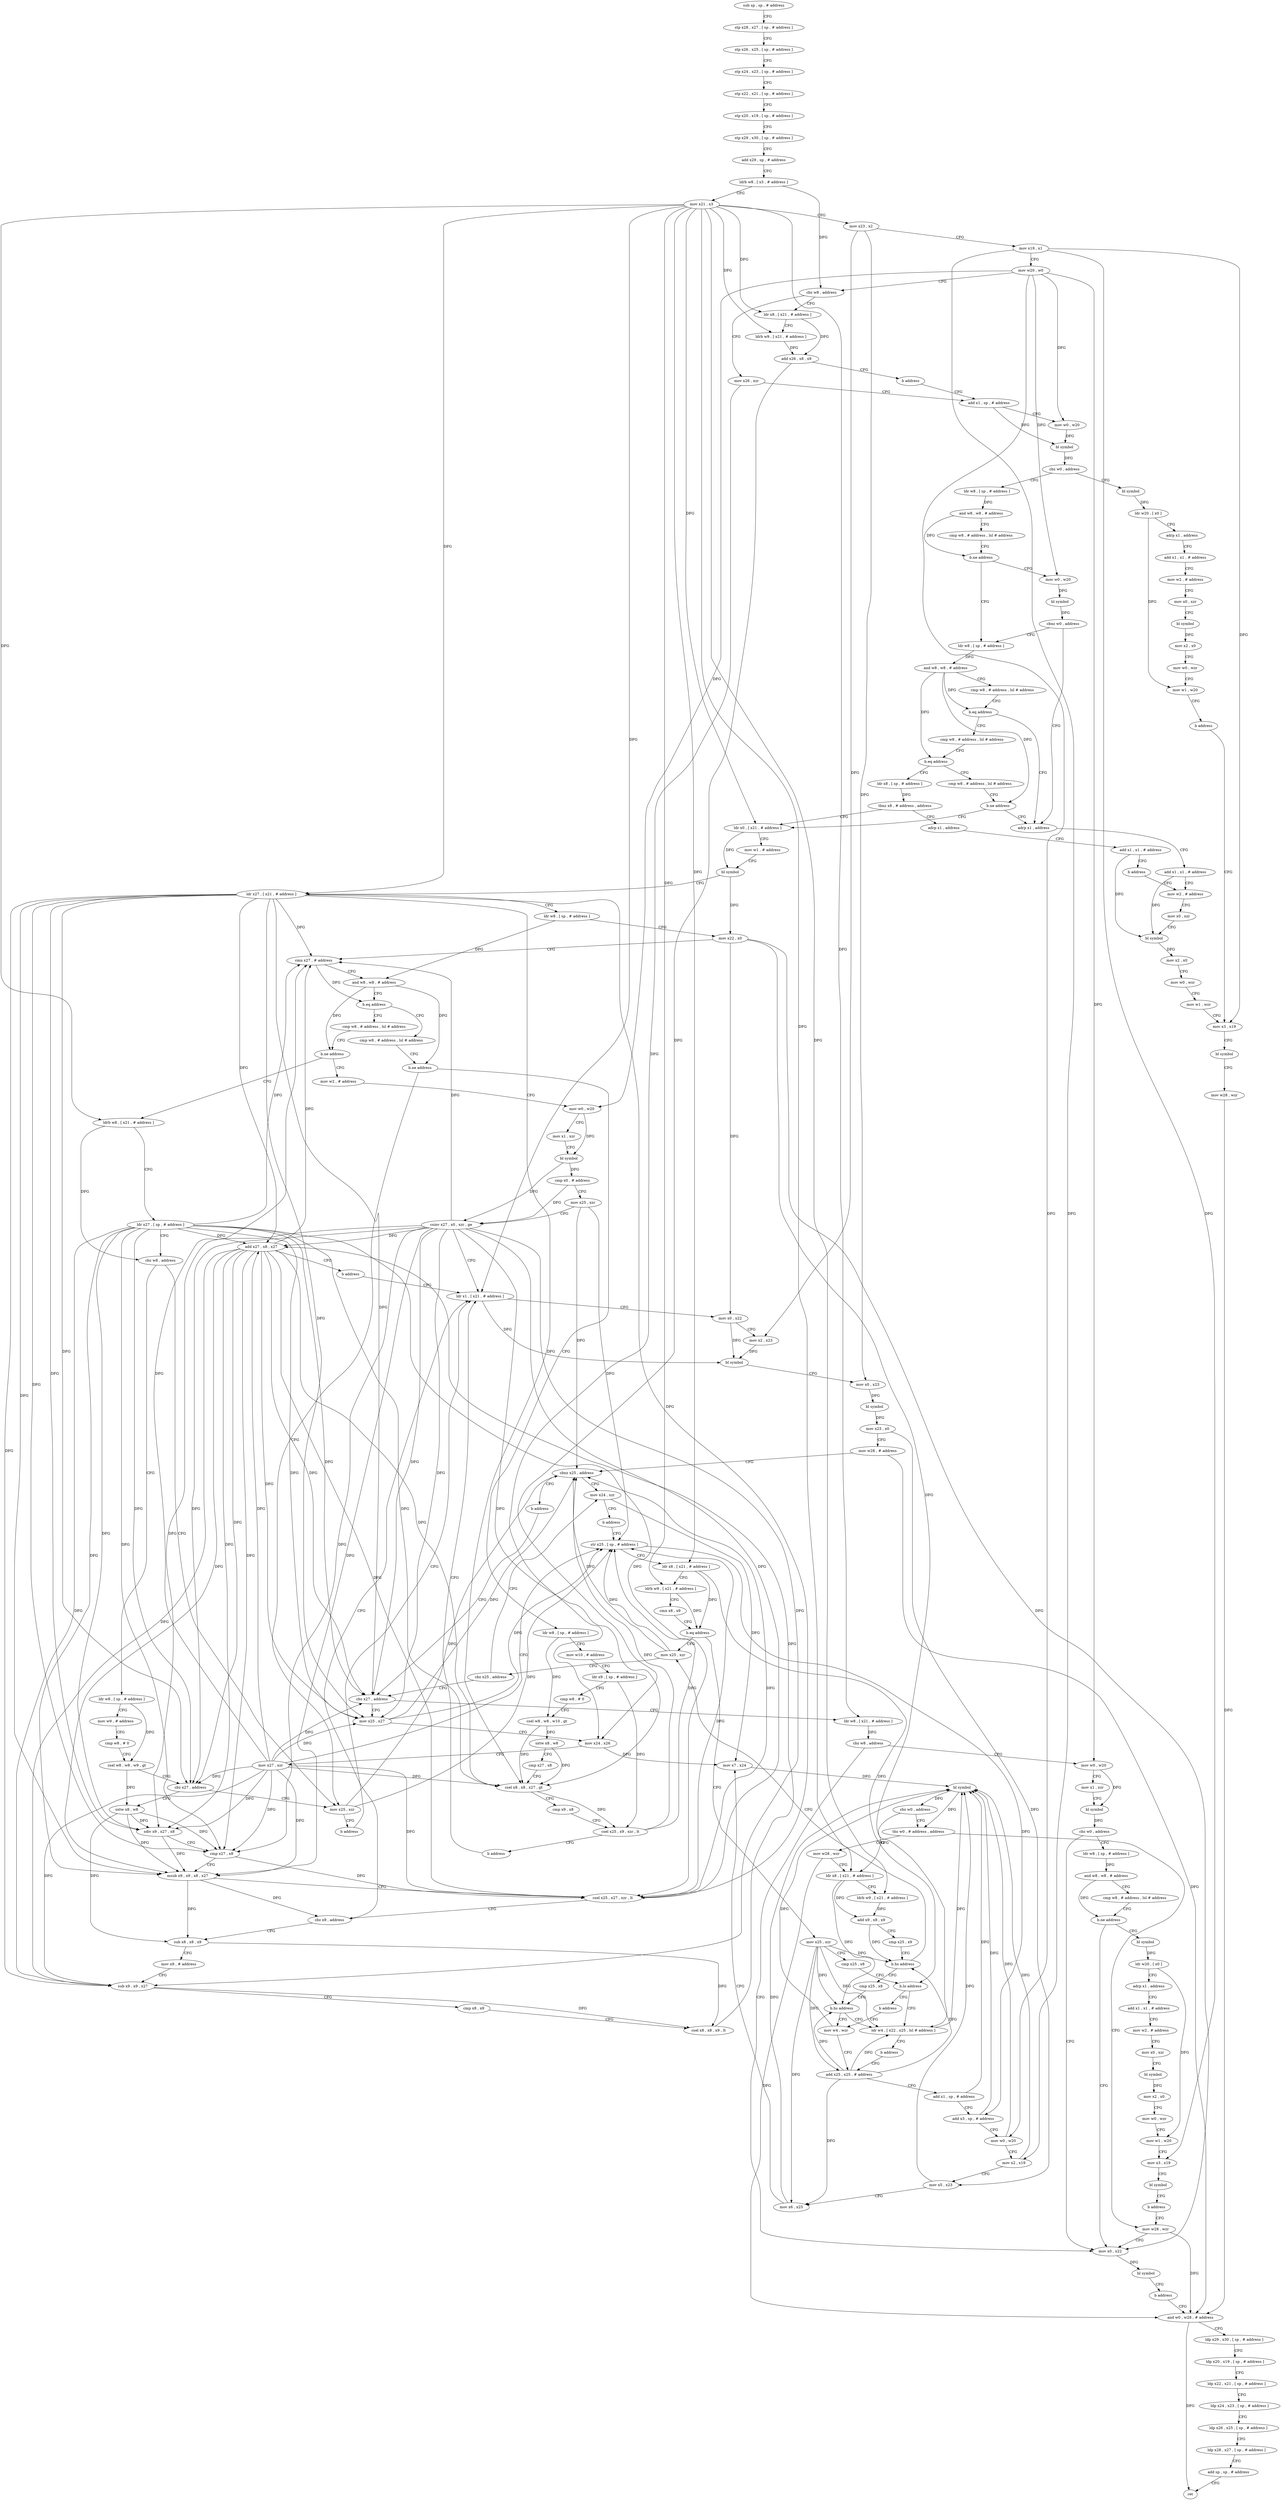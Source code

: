 digraph "func" {
"4204228" [label = "sub sp , sp , # address" ]
"4204232" [label = "stp x28 , x27 , [ sp , # address ]" ]
"4204236" [label = "stp x26 , x25 , [ sp , # address ]" ]
"4204240" [label = "stp x24 , x23 , [ sp , # address ]" ]
"4204244" [label = "stp x22 , x21 , [ sp , # address ]" ]
"4204248" [label = "stp x20 , x19 , [ sp , # address ]" ]
"4204252" [label = "stp x29 , x30 , [ sp , # address ]" ]
"4204256" [label = "add x29 , sp , # address" ]
"4204260" [label = "ldrb w8 , [ x3 , # address ]" ]
"4204264" [label = "mov x21 , x3" ]
"4204268" [label = "mov x23 , x2" ]
"4204272" [label = "mov x19 , x1" ]
"4204276" [label = "mov w20 , w0" ]
"4204280" [label = "cbz w8 , address" ]
"4204300" [label = "mov x26 , xzr" ]
"4204284" [label = "ldr x8 , [ x21 , # address ]" ]
"4204304" [label = "add x1 , sp , # address" ]
"4204288" [label = "ldrb w9 , [ x21 , # address ]" ]
"4204292" [label = "add x26 , x8 , x9" ]
"4204296" [label = "b address" ]
"4204364" [label = "ldr w8 , [ sp , # address ]" ]
"4204368" [label = "and w8 , w8 , # address" ]
"4204372" [label = "cmp w8 , # address , lsl # address" ]
"4204376" [label = "b.ne address" ]
"4204392" [label = "ldr w8 , [ sp , # address ]" ]
"4204380" [label = "mov w0 , w20" ]
"4204320" [label = "bl symbol" ]
"4204324" [label = "ldr w20 , [ x0 ]" ]
"4204328" [label = "adrp x1 , address" ]
"4204332" [label = "add x1 , x1 , # address" ]
"4204336" [label = "mov w2 , # address" ]
"4204340" [label = "mov x0 , xzr" ]
"4204344" [label = "bl symbol" ]
"4204348" [label = "mov x2 , x0" ]
"4204352" [label = "mov w0 , wzr" ]
"4204356" [label = "mov w1 , w20" ]
"4204360" [label = "b address" ]
"4204456" [label = "mov x3 , x19" ]
"4204308" [label = "mov w0 , w20" ]
"4204312" [label = "bl symbol" ]
"4204316" [label = "cbz w0 , address" ]
"4204396" [label = "and w8 , w8 , # address" ]
"4204400" [label = "cmp w8 , # address , lsl # address" ]
"4204404" [label = "b.eq address" ]
"4204424" [label = "adrp x1 , address" ]
"4204408" [label = "cmp w8 , # address , lsl # address" ]
"4204384" [label = "bl symbol" ]
"4204388" [label = "cbnz w0 , address" ]
"4204460" [label = "bl symbol" ]
"4204464" [label = "mov w28 , wzr" ]
"4204468" [label = "and w0 , w28 , # address" ]
"4204428" [label = "add x1 , x1 , # address" ]
"4204432" [label = "mov w2 , # address" ]
"4204412" [label = "b.eq address" ]
"4204504" [label = "ldr x8 , [ sp , # address ]" ]
"4204416" [label = "cmp w8 , # address , lsl # address" ]
"4204508" [label = "tbnz x8 , # address , address" ]
"4204628" [label = "adrp x1 , address" ]
"4204512" [label = "ldr x0 , [ x21 , # address ]" ]
"4204420" [label = "b.ne address" ]
"4204632" [label = "add x1 , x1 , # address" ]
"4204636" [label = "b address" ]
"4204516" [label = "mov w1 , # address" ]
"4204520" [label = "bl symbol" ]
"4204524" [label = "ldr x27 , [ x21 , # address ]" ]
"4204528" [label = "ldr w8 , [ sp , # address ]" ]
"4204532" [label = "mov x22 , x0" ]
"4204536" [label = "cmn x27 , # address" ]
"4204540" [label = "and w8 , w8 , # address" ]
"4204544" [label = "b.eq address" ]
"4204600" [label = "cmp w8 , # address , lsl # address" ]
"4204548" [label = "cmp w8 , # address , lsl # address" ]
"4204436" [label = "mov x0 , xzr" ]
"4204440" [label = "bl symbol" ]
"4204444" [label = "mov x2 , x0" ]
"4204448" [label = "mov w0 , wzr" ]
"4204452" [label = "mov w1 , wzr" ]
"4204604" [label = "b.ne address" ]
"4204640" [label = "mov w2 , # address" ]
"4204608" [label = "ldrb w8 , [ x21 , # address ]" ]
"4204552" [label = "b.ne address" ]
"4204620" [label = "mov x25 , xzr" ]
"4204556" [label = "ldr w8 , [ sp , # address ]" ]
"4204644" [label = "mov w0 , w20" ]
"4204648" [label = "mov x1 , xzr" ]
"4204652" [label = "bl symbol" ]
"4204656" [label = "cmp x0 , # address" ]
"4204660" [label = "mov x25 , xzr" ]
"4204664" [label = "csinv x27 , x0 , xzr , ge" ]
"4204668" [label = "ldr x1 , [ x21 , # address ]" ]
"4204612" [label = "ldr x27 , [ sp , # address ]" ]
"4204616" [label = "cbz w8 , address" ]
"4204880" [label = "ldr w8 , [ sp , # address ]" ]
"4204624" [label = "b address" ]
"4204560" [label = "mov w10 , # address" ]
"4204564" [label = "ldr x9 , [ sp , # address ]" ]
"4204568" [label = "cmp w8 , # 0" ]
"4204572" [label = "csel w8 , w8 , w10 , gt" ]
"4204576" [label = "sxtw x8 , w8" ]
"4204580" [label = "cmp x27 , x8" ]
"4204584" [label = "csel x8 , x8 , x27 , gt" ]
"4204588" [label = "cmp x9 , x8" ]
"4204592" [label = "csel x25 , x9 , xzr , lt" ]
"4204596" [label = "b address" ]
"4204716" [label = "mov x24 , xzr" ]
"4204720" [label = "b address" ]
"4204740" [label = "str x25 , [ sp , # address ]" ]
"4204704" [label = "b address" ]
"4204724" [label = "cbz x27 , address" ]
"4204884" [label = "mov w9 , # address" ]
"4204888" [label = "cmp w8 , # 0" ]
"4204892" [label = "csel w8 , w8 , w9 , gt" ]
"4204896" [label = "cbz x27 , address" ]
"4204900" [label = "sxtw x8 , w8" ]
"4204672" [label = "mov x0 , x22" ]
"4204676" [label = "mov x2 , x23" ]
"4204680" [label = "bl symbol" ]
"4204684" [label = "mov x0 , x23" ]
"4204688" [label = "bl symbol" ]
"4204692" [label = "mov x23 , x0" ]
"4204696" [label = "mov w28 , # address" ]
"4204700" [label = "cbnz x25 , address" ]
"4204744" [label = "ldr x8 , [ x21 , # address ]" ]
"4204748" [label = "ldrb w9 , [ x21 , # address ]" ]
"4204752" [label = "cmn x8 , x9" ]
"4204756" [label = "b.eq address" ]
"4204708" [label = "mov x25 , xzr" ]
"4204760" [label = "mov x25 , xzr" ]
"4204952" [label = "ldr w8 , [ x21 , # address ]" ]
"4204728" [label = "mov x25 , x27" ]
"4204904" [label = "sdiv x9 , x27 , x8" ]
"4204908" [label = "cmp x27 , x8" ]
"4204912" [label = "msub x9 , x9 , x8 , x27" ]
"4204916" [label = "csel x25 , x27 , xzr , lt" ]
"4204920" [label = "cbz x9 , address" ]
"4204924" [label = "sub x8 , x8 , x9" ]
"4204712" [label = "cbz x25 , address" ]
"4204764" [label = "cmp x25 , x8" ]
"4204768" [label = "b.lo address" ]
"4204808" [label = "ldr w4 , [ x22 , x25 , lsl # address ]" ]
"4204772" [label = "b address" ]
"4204956" [label = "cbz w8 , address" ]
"4204868" [label = "mov x0 , x22" ]
"4204960" [label = "mov w0 , w20" ]
"4204732" [label = "mov x24 , x26" ]
"4204736" [label = "mov x27 , xzr" ]
"4204928" [label = "mov x9 , # address" ]
"4204932" [label = "sub x9 , x9 , x27" ]
"4204936" [label = "cmp x8 , x9" ]
"4204940" [label = "csel x8 , x8 , x9 , lt" ]
"4204944" [label = "add x27 , x8 , x27" ]
"4204948" [label = "b address" ]
"4204812" [label = "b address" ]
"4204820" [label = "add x25 , x25 , # address" ]
"4204816" [label = "mov w4 , wzr" ]
"4204872" [label = "bl symbol" ]
"4204876" [label = "b address" ]
"4204964" [label = "mov x1 , xzr" ]
"4204968" [label = "bl symbol" ]
"4204972" [label = "cbz w0 , address" ]
"4204976" [label = "ldr w8 , [ sp , # address ]" ]
"4204824" [label = "add x1 , sp , # address" ]
"4204828" [label = "add x3 , sp , # address" ]
"4204832" [label = "mov w0 , w20" ]
"4204836" [label = "mov x2 , x19" ]
"4204840" [label = "mov x5 , x23" ]
"4204844" [label = "mov x6 , x25" ]
"4204848" [label = "mov x7 , x24" ]
"4204852" [label = "bl symbol" ]
"4204856" [label = "cbz w0 , address" ]
"4204780" [label = "ldr x8 , [ x21 , # address ]" ]
"4204860" [label = "tbz w0 , # address , address" ]
"4204472" [label = "ldp x29 , x30 , [ sp , # address ]" ]
"4204476" [label = "ldp x20 , x19 , [ sp , # address ]" ]
"4204480" [label = "ldp x22 , x21 , [ sp , # address ]" ]
"4204484" [label = "ldp x24 , x23 , [ sp , # address ]" ]
"4204488" [label = "ldp x26 , x25 , [ sp , # address ]" ]
"4204492" [label = "ldp x28 , x27 , [ sp , # address ]" ]
"4204496" [label = "add sp , sp , # address" ]
"4204500" [label = "ret" ]
"4204980" [label = "and w8 , w8 , # address" ]
"4204984" [label = "cmp w8 , # address , lsl # address" ]
"4204988" [label = "b.ne address" ]
"4204992" [label = "bl symbol" ]
"4204784" [label = "ldrb w9 , [ x21 , # address ]" ]
"4204788" [label = "add x9 , x8 , x9" ]
"4204792" [label = "cmp x25 , x9" ]
"4204796" [label = "b.hs address" ]
"4204800" [label = "cmp x25 , x8" ]
"4204776" [label = "mov w28 , wzr" ]
"4204864" [label = "mov w28 , wzr" ]
"4204996" [label = "ldr w20 , [ x0 ]" ]
"4205000" [label = "adrp x1 , address" ]
"4205004" [label = "add x1 , x1 , # address" ]
"4205008" [label = "mov w2 , # address" ]
"4205012" [label = "mov x0 , xzr" ]
"4205016" [label = "bl symbol" ]
"4205020" [label = "mov x2 , x0" ]
"4205024" [label = "mov w0 , wzr" ]
"4205028" [label = "mov w1 , w20" ]
"4205032" [label = "mov x3 , x19" ]
"4205036" [label = "bl symbol" ]
"4205040" [label = "b address" ]
"4204804" [label = "b.hs address" ]
"4204228" -> "4204232" [ label = "CFG" ]
"4204232" -> "4204236" [ label = "CFG" ]
"4204236" -> "4204240" [ label = "CFG" ]
"4204240" -> "4204244" [ label = "CFG" ]
"4204244" -> "4204248" [ label = "CFG" ]
"4204248" -> "4204252" [ label = "CFG" ]
"4204252" -> "4204256" [ label = "CFG" ]
"4204256" -> "4204260" [ label = "CFG" ]
"4204260" -> "4204264" [ label = "CFG" ]
"4204260" -> "4204280" [ label = "DFG" ]
"4204264" -> "4204268" [ label = "CFG" ]
"4204264" -> "4204284" [ label = "DFG" ]
"4204264" -> "4204288" [ label = "DFG" ]
"4204264" -> "4204512" [ label = "DFG" ]
"4204264" -> "4204524" [ label = "DFG" ]
"4204264" -> "4204608" [ label = "DFG" ]
"4204264" -> "4204668" [ label = "DFG" ]
"4204264" -> "4204744" [ label = "DFG" ]
"4204264" -> "4204748" [ label = "DFG" ]
"4204264" -> "4204952" [ label = "DFG" ]
"4204264" -> "4204780" [ label = "DFG" ]
"4204264" -> "4204784" [ label = "DFG" ]
"4204268" -> "4204272" [ label = "CFG" ]
"4204268" -> "4204676" [ label = "DFG" ]
"4204268" -> "4204684" [ label = "DFG" ]
"4204272" -> "4204276" [ label = "CFG" ]
"4204272" -> "4204456" [ label = "DFG" ]
"4204272" -> "4204836" [ label = "DFG" ]
"4204272" -> "4205032" [ label = "DFG" ]
"4204276" -> "4204280" [ label = "CFG" ]
"4204276" -> "4204308" [ label = "DFG" ]
"4204276" -> "4204380" [ label = "DFG" ]
"4204276" -> "4204644" [ label = "DFG" ]
"4204276" -> "4204960" [ label = "DFG" ]
"4204276" -> "4204832" [ label = "DFG" ]
"4204280" -> "4204300" [ label = "CFG" ]
"4204280" -> "4204284" [ label = "CFG" ]
"4204300" -> "4204304" [ label = "CFG" ]
"4204300" -> "4204732" [ label = "DFG" ]
"4204284" -> "4204288" [ label = "CFG" ]
"4204284" -> "4204292" [ label = "DFG" ]
"4204304" -> "4204308" [ label = "CFG" ]
"4204304" -> "4204312" [ label = "DFG" ]
"4204288" -> "4204292" [ label = "DFG" ]
"4204292" -> "4204296" [ label = "CFG" ]
"4204292" -> "4204732" [ label = "DFG" ]
"4204296" -> "4204304" [ label = "CFG" ]
"4204364" -> "4204368" [ label = "DFG" ]
"4204368" -> "4204372" [ label = "CFG" ]
"4204368" -> "4204376" [ label = "DFG" ]
"4204372" -> "4204376" [ label = "CFG" ]
"4204376" -> "4204392" [ label = "CFG" ]
"4204376" -> "4204380" [ label = "CFG" ]
"4204392" -> "4204396" [ label = "DFG" ]
"4204380" -> "4204384" [ label = "DFG" ]
"4204320" -> "4204324" [ label = "DFG" ]
"4204324" -> "4204328" [ label = "CFG" ]
"4204324" -> "4204356" [ label = "DFG" ]
"4204328" -> "4204332" [ label = "CFG" ]
"4204332" -> "4204336" [ label = "CFG" ]
"4204336" -> "4204340" [ label = "CFG" ]
"4204340" -> "4204344" [ label = "CFG" ]
"4204344" -> "4204348" [ label = "DFG" ]
"4204348" -> "4204352" [ label = "CFG" ]
"4204352" -> "4204356" [ label = "CFG" ]
"4204356" -> "4204360" [ label = "CFG" ]
"4204360" -> "4204456" [ label = "CFG" ]
"4204456" -> "4204460" [ label = "CFG" ]
"4204308" -> "4204312" [ label = "DFG" ]
"4204312" -> "4204316" [ label = "DFG" ]
"4204316" -> "4204364" [ label = "CFG" ]
"4204316" -> "4204320" [ label = "CFG" ]
"4204396" -> "4204400" [ label = "CFG" ]
"4204396" -> "4204404" [ label = "DFG" ]
"4204396" -> "4204412" [ label = "DFG" ]
"4204396" -> "4204420" [ label = "DFG" ]
"4204400" -> "4204404" [ label = "CFG" ]
"4204404" -> "4204424" [ label = "CFG" ]
"4204404" -> "4204408" [ label = "CFG" ]
"4204424" -> "4204428" [ label = "CFG" ]
"4204408" -> "4204412" [ label = "CFG" ]
"4204384" -> "4204388" [ label = "DFG" ]
"4204388" -> "4204424" [ label = "CFG" ]
"4204388" -> "4204392" [ label = "CFG" ]
"4204460" -> "4204464" [ label = "CFG" ]
"4204464" -> "4204468" [ label = "DFG" ]
"4204468" -> "4204472" [ label = "CFG" ]
"4204468" -> "4204500" [ label = "DFG" ]
"4204428" -> "4204432" [ label = "CFG" ]
"4204428" -> "4204440" [ label = "DFG" ]
"4204432" -> "4204436" [ label = "CFG" ]
"4204412" -> "4204504" [ label = "CFG" ]
"4204412" -> "4204416" [ label = "CFG" ]
"4204504" -> "4204508" [ label = "DFG" ]
"4204416" -> "4204420" [ label = "CFG" ]
"4204508" -> "4204628" [ label = "CFG" ]
"4204508" -> "4204512" [ label = "CFG" ]
"4204628" -> "4204632" [ label = "CFG" ]
"4204512" -> "4204516" [ label = "CFG" ]
"4204512" -> "4204520" [ label = "DFG" ]
"4204420" -> "4204512" [ label = "CFG" ]
"4204420" -> "4204424" [ label = "CFG" ]
"4204632" -> "4204636" [ label = "CFG" ]
"4204632" -> "4204440" [ label = "DFG" ]
"4204636" -> "4204432" [ label = "CFG" ]
"4204516" -> "4204520" [ label = "CFG" ]
"4204520" -> "4204524" [ label = "CFG" ]
"4204520" -> "4204532" [ label = "DFG" ]
"4204524" -> "4204528" [ label = "CFG" ]
"4204524" -> "4204536" [ label = "DFG" ]
"4204524" -> "4204584" [ label = "DFG" ]
"4204524" -> "4204896" [ label = "DFG" ]
"4204524" -> "4204724" [ label = "DFG" ]
"4204524" -> "4204904" [ label = "DFG" ]
"4204524" -> "4204908" [ label = "DFG" ]
"4204524" -> "4204912" [ label = "DFG" ]
"4204524" -> "4204728" [ label = "DFG" ]
"4204524" -> "4204916" [ label = "DFG" ]
"4204524" -> "4204932" [ label = "DFG" ]
"4204524" -> "4204944" [ label = "DFG" ]
"4204528" -> "4204532" [ label = "CFG" ]
"4204528" -> "4204540" [ label = "DFG" ]
"4204532" -> "4204536" [ label = "CFG" ]
"4204532" -> "4204672" [ label = "DFG" ]
"4204532" -> "4204808" [ label = "DFG" ]
"4204532" -> "4204868" [ label = "DFG" ]
"4204536" -> "4204540" [ label = "CFG" ]
"4204536" -> "4204544" [ label = "DFG" ]
"4204540" -> "4204544" [ label = "CFG" ]
"4204540" -> "4204604" [ label = "DFG" ]
"4204540" -> "4204552" [ label = "DFG" ]
"4204544" -> "4204600" [ label = "CFG" ]
"4204544" -> "4204548" [ label = "CFG" ]
"4204600" -> "4204604" [ label = "CFG" ]
"4204548" -> "4204552" [ label = "CFG" ]
"4204436" -> "4204440" [ label = "CFG" ]
"4204440" -> "4204444" [ label = "DFG" ]
"4204444" -> "4204448" [ label = "CFG" ]
"4204448" -> "4204452" [ label = "CFG" ]
"4204452" -> "4204456" [ label = "CFG" ]
"4204604" -> "4204640" [ label = "CFG" ]
"4204604" -> "4204608" [ label = "CFG" ]
"4204640" -> "4204644" [ label = "CFG" ]
"4204608" -> "4204612" [ label = "CFG" ]
"4204608" -> "4204616" [ label = "DFG" ]
"4204552" -> "4204620" [ label = "CFG" ]
"4204552" -> "4204556" [ label = "CFG" ]
"4204620" -> "4204624" [ label = "CFG" ]
"4204620" -> "4204700" [ label = "DFG" ]
"4204620" -> "4204740" [ label = "DFG" ]
"4204556" -> "4204560" [ label = "CFG" ]
"4204556" -> "4204572" [ label = "DFG" ]
"4204644" -> "4204648" [ label = "CFG" ]
"4204644" -> "4204652" [ label = "DFG" ]
"4204648" -> "4204652" [ label = "CFG" ]
"4204652" -> "4204656" [ label = "DFG" ]
"4204652" -> "4204664" [ label = "DFG" ]
"4204656" -> "4204660" [ label = "CFG" ]
"4204656" -> "4204664" [ label = "DFG" ]
"4204660" -> "4204664" [ label = "CFG" ]
"4204660" -> "4204700" [ label = "DFG" ]
"4204660" -> "4204740" [ label = "DFG" ]
"4204664" -> "4204668" [ label = "CFG" ]
"4204664" -> "4204536" [ label = "DFG" ]
"4204664" -> "4204584" [ label = "DFG" ]
"4204664" -> "4204896" [ label = "DFG" ]
"4204664" -> "4204724" [ label = "DFG" ]
"4204664" -> "4204904" [ label = "DFG" ]
"4204664" -> "4204908" [ label = "DFG" ]
"4204664" -> "4204912" [ label = "DFG" ]
"4204664" -> "4204728" [ label = "DFG" ]
"4204664" -> "4204916" [ label = "DFG" ]
"4204664" -> "4204932" [ label = "DFG" ]
"4204664" -> "4204944" [ label = "DFG" ]
"4204668" -> "4204672" [ label = "CFG" ]
"4204668" -> "4204680" [ label = "DFG" ]
"4204612" -> "4204616" [ label = "CFG" ]
"4204612" -> "4204536" [ label = "DFG" ]
"4204612" -> "4204584" [ label = "DFG" ]
"4204612" -> "4204896" [ label = "DFG" ]
"4204612" -> "4204724" [ label = "DFG" ]
"4204612" -> "4204904" [ label = "DFG" ]
"4204612" -> "4204908" [ label = "DFG" ]
"4204612" -> "4204912" [ label = "DFG" ]
"4204612" -> "4204728" [ label = "DFG" ]
"4204612" -> "4204916" [ label = "DFG" ]
"4204612" -> "4204932" [ label = "DFG" ]
"4204612" -> "4204944" [ label = "DFG" ]
"4204616" -> "4204880" [ label = "CFG" ]
"4204616" -> "4204620" [ label = "CFG" ]
"4204880" -> "4204884" [ label = "CFG" ]
"4204880" -> "4204892" [ label = "DFG" ]
"4204624" -> "4204668" [ label = "CFG" ]
"4204560" -> "4204564" [ label = "CFG" ]
"4204564" -> "4204568" [ label = "CFG" ]
"4204564" -> "4204592" [ label = "DFG" ]
"4204568" -> "4204572" [ label = "CFG" ]
"4204572" -> "4204576" [ label = "DFG" ]
"4204572" -> "4204584" [ label = "DFG" ]
"4204576" -> "4204580" [ label = "CFG" ]
"4204576" -> "4204584" [ label = "DFG" ]
"4204580" -> "4204584" [ label = "CFG" ]
"4204584" -> "4204588" [ label = "CFG" ]
"4204584" -> "4204592" [ label = "DFG" ]
"4204588" -> "4204592" [ label = "CFG" ]
"4204592" -> "4204596" [ label = "CFG" ]
"4204592" -> "4204700" [ label = "DFG" ]
"4204592" -> "4204740" [ label = "DFG" ]
"4204596" -> "4204668" [ label = "CFG" ]
"4204716" -> "4204720" [ label = "CFG" ]
"4204716" -> "4204848" [ label = "DFG" ]
"4204720" -> "4204740" [ label = "CFG" ]
"4204740" -> "4204744" [ label = "CFG" ]
"4204740" -> "4204828" [ label = "DFG" ]
"4204704" -> "4204724" [ label = "CFG" ]
"4204724" -> "4204952" [ label = "CFG" ]
"4204724" -> "4204728" [ label = "CFG" ]
"4204884" -> "4204888" [ label = "CFG" ]
"4204888" -> "4204892" [ label = "CFG" ]
"4204892" -> "4204896" [ label = "CFG" ]
"4204892" -> "4204900" [ label = "DFG" ]
"4204896" -> "4204620" [ label = "CFG" ]
"4204896" -> "4204900" [ label = "CFG" ]
"4204900" -> "4204904" [ label = "DFG" ]
"4204900" -> "4204908" [ label = "DFG" ]
"4204900" -> "4204912" [ label = "DFG" ]
"4204900" -> "4204924" [ label = "DFG" ]
"4204672" -> "4204676" [ label = "CFG" ]
"4204672" -> "4204680" [ label = "DFG" ]
"4204676" -> "4204680" [ label = "DFG" ]
"4204680" -> "4204684" [ label = "CFG" ]
"4204684" -> "4204688" [ label = "DFG" ]
"4204688" -> "4204692" [ label = "DFG" ]
"4204692" -> "4204696" [ label = "CFG" ]
"4204692" -> "4204840" [ label = "DFG" ]
"4204696" -> "4204700" [ label = "CFG" ]
"4204696" -> "4204468" [ label = "DFG" ]
"4204700" -> "4204716" [ label = "CFG" ]
"4204700" -> "4204704" [ label = "CFG" ]
"4204744" -> "4204748" [ label = "CFG" ]
"4204744" -> "4204756" [ label = "DFG" ]
"4204744" -> "4204768" [ label = "DFG" ]
"4204748" -> "4204752" [ label = "CFG" ]
"4204748" -> "4204756" [ label = "DFG" ]
"4204752" -> "4204756" [ label = "CFG" ]
"4204756" -> "4204708" [ label = "CFG" ]
"4204756" -> "4204760" [ label = "CFG" ]
"4204708" -> "4204712" [ label = "CFG" ]
"4204708" -> "4204700" [ label = "DFG" ]
"4204708" -> "4204740" [ label = "DFG" ]
"4204760" -> "4204764" [ label = "CFG" ]
"4204760" -> "4204808" [ label = "DFG" ]
"4204760" -> "4204820" [ label = "DFG" ]
"4204760" -> "4204844" [ label = "DFG" ]
"4204760" -> "4204796" [ label = "DFG" ]
"4204760" -> "4204804" [ label = "DFG" ]
"4204952" -> "4204956" [ label = "DFG" ]
"4204728" -> "4204732" [ label = "CFG" ]
"4204728" -> "4204700" [ label = "DFG" ]
"4204728" -> "4204740" [ label = "DFG" ]
"4204904" -> "4204908" [ label = "CFG" ]
"4204904" -> "4204912" [ label = "DFG" ]
"4204908" -> "4204912" [ label = "CFG" ]
"4204908" -> "4204916" [ label = "DFG" ]
"4204912" -> "4204916" [ label = "CFG" ]
"4204912" -> "4204920" [ label = "DFG" ]
"4204912" -> "4204924" [ label = "DFG" ]
"4204916" -> "4204920" [ label = "CFG" ]
"4204916" -> "4204700" [ label = "DFG" ]
"4204916" -> "4204740" [ label = "DFG" ]
"4204920" -> "4204668" [ label = "CFG" ]
"4204920" -> "4204924" [ label = "CFG" ]
"4204924" -> "4204928" [ label = "CFG" ]
"4204924" -> "4204940" [ label = "DFG" ]
"4204712" -> "4204724" [ label = "CFG" ]
"4204712" -> "4204716" [ label = "CFG" ]
"4204764" -> "4204768" [ label = "CFG" ]
"4204768" -> "4204808" [ label = "CFG" ]
"4204768" -> "4204772" [ label = "CFG" ]
"4204808" -> "4204812" [ label = "CFG" ]
"4204808" -> "4204852" [ label = "DFG" ]
"4204772" -> "4204816" [ label = "CFG" ]
"4204956" -> "4204868" [ label = "CFG" ]
"4204956" -> "4204960" [ label = "CFG" ]
"4204868" -> "4204872" [ label = "DFG" ]
"4204960" -> "4204964" [ label = "CFG" ]
"4204960" -> "4204968" [ label = "DFG" ]
"4204732" -> "4204736" [ label = "CFG" ]
"4204732" -> "4204848" [ label = "DFG" ]
"4204736" -> "4204740" [ label = "CFG" ]
"4204736" -> "4204536" [ label = "DFG" ]
"4204736" -> "4204896" [ label = "DFG" ]
"4204736" -> "4204724" [ label = "DFG" ]
"4204736" -> "4204584" [ label = "DFG" ]
"4204736" -> "4204728" [ label = "DFG" ]
"4204736" -> "4204904" [ label = "DFG" ]
"4204736" -> "4204908" [ label = "DFG" ]
"4204736" -> "4204912" [ label = "DFG" ]
"4204736" -> "4204916" [ label = "DFG" ]
"4204736" -> "4204932" [ label = "DFG" ]
"4204736" -> "4204944" [ label = "DFG" ]
"4204928" -> "4204932" [ label = "CFG" ]
"4204932" -> "4204936" [ label = "CFG" ]
"4204932" -> "4204940" [ label = "DFG" ]
"4204936" -> "4204940" [ label = "CFG" ]
"4204940" -> "4204944" [ label = "DFG" ]
"4204944" -> "4204948" [ label = "CFG" ]
"4204944" -> "4204536" [ label = "DFG" ]
"4204944" -> "4204896" [ label = "DFG" ]
"4204944" -> "4204724" [ label = "DFG" ]
"4204944" -> "4204584" [ label = "DFG" ]
"4204944" -> "4204728" [ label = "DFG" ]
"4204944" -> "4204916" [ label = "DFG" ]
"4204944" -> "4204932" [ label = "DFG" ]
"4204944" -> "4204904" [ label = "DFG" ]
"4204944" -> "4204908" [ label = "DFG" ]
"4204944" -> "4204912" [ label = "DFG" ]
"4204948" -> "4204668" [ label = "CFG" ]
"4204812" -> "4204820" [ label = "CFG" ]
"4204820" -> "4204824" [ label = "CFG" ]
"4204820" -> "4204808" [ label = "DFG" ]
"4204820" -> "4204844" [ label = "DFG" ]
"4204820" -> "4204796" [ label = "DFG" ]
"4204820" -> "4204804" [ label = "DFG" ]
"4204816" -> "4204820" [ label = "CFG" ]
"4204816" -> "4204852" [ label = "DFG" ]
"4204872" -> "4204876" [ label = "CFG" ]
"4204876" -> "4204468" [ label = "CFG" ]
"4204964" -> "4204968" [ label = "CFG" ]
"4204968" -> "4204972" [ label = "DFG" ]
"4204972" -> "4204868" [ label = "CFG" ]
"4204972" -> "4204976" [ label = "CFG" ]
"4204976" -> "4204980" [ label = "DFG" ]
"4204824" -> "4204828" [ label = "CFG" ]
"4204824" -> "4204852" [ label = "DFG" ]
"4204828" -> "4204832" [ label = "CFG" ]
"4204828" -> "4204852" [ label = "DFG" ]
"4204832" -> "4204836" [ label = "CFG" ]
"4204832" -> "4204852" [ label = "DFG" ]
"4204836" -> "4204840" [ label = "CFG" ]
"4204836" -> "4204852" [ label = "DFG" ]
"4204840" -> "4204844" [ label = "CFG" ]
"4204840" -> "4204852" [ label = "DFG" ]
"4204844" -> "4204848" [ label = "CFG" ]
"4204844" -> "4204852" [ label = "DFG" ]
"4204848" -> "4204852" [ label = "DFG" ]
"4204852" -> "4204856" [ label = "DFG" ]
"4204852" -> "4204860" [ label = "DFG" ]
"4204856" -> "4204780" [ label = "CFG" ]
"4204856" -> "4204860" [ label = "CFG" ]
"4204780" -> "4204784" [ label = "CFG" ]
"4204780" -> "4204788" [ label = "DFG" ]
"4204780" -> "4204804" [ label = "DFG" ]
"4204860" -> "4204776" [ label = "CFG" ]
"4204860" -> "4204864" [ label = "CFG" ]
"4204472" -> "4204476" [ label = "CFG" ]
"4204476" -> "4204480" [ label = "CFG" ]
"4204480" -> "4204484" [ label = "CFG" ]
"4204484" -> "4204488" [ label = "CFG" ]
"4204488" -> "4204492" [ label = "CFG" ]
"4204492" -> "4204496" [ label = "CFG" ]
"4204496" -> "4204500" [ label = "CFG" ]
"4204980" -> "4204984" [ label = "CFG" ]
"4204980" -> "4204988" [ label = "DFG" ]
"4204984" -> "4204988" [ label = "CFG" ]
"4204988" -> "4204868" [ label = "CFG" ]
"4204988" -> "4204992" [ label = "CFG" ]
"4204992" -> "4204996" [ label = "DFG" ]
"4204784" -> "4204788" [ label = "DFG" ]
"4204788" -> "4204792" [ label = "CFG" ]
"4204788" -> "4204796" [ label = "DFG" ]
"4204792" -> "4204796" [ label = "CFG" ]
"4204796" -> "4204708" [ label = "CFG" ]
"4204796" -> "4204800" [ label = "CFG" ]
"4204800" -> "4204804" [ label = "CFG" ]
"4204776" -> "4204780" [ label = "CFG" ]
"4204776" -> "4204468" [ label = "DFG" ]
"4204864" -> "4204868" [ label = "CFG" ]
"4204864" -> "4204468" [ label = "DFG" ]
"4204996" -> "4205000" [ label = "CFG" ]
"4204996" -> "4205028" [ label = "DFG" ]
"4205000" -> "4205004" [ label = "CFG" ]
"4205004" -> "4205008" [ label = "CFG" ]
"4205008" -> "4205012" [ label = "CFG" ]
"4205012" -> "4205016" [ label = "CFG" ]
"4205016" -> "4205020" [ label = "DFG" ]
"4205020" -> "4205024" [ label = "CFG" ]
"4205024" -> "4205028" [ label = "CFG" ]
"4205028" -> "4205032" [ label = "CFG" ]
"4205032" -> "4205036" [ label = "CFG" ]
"4205036" -> "4205040" [ label = "CFG" ]
"4205040" -> "4204864" [ label = "CFG" ]
"4204804" -> "4204816" [ label = "CFG" ]
"4204804" -> "4204808" [ label = "CFG" ]
}
